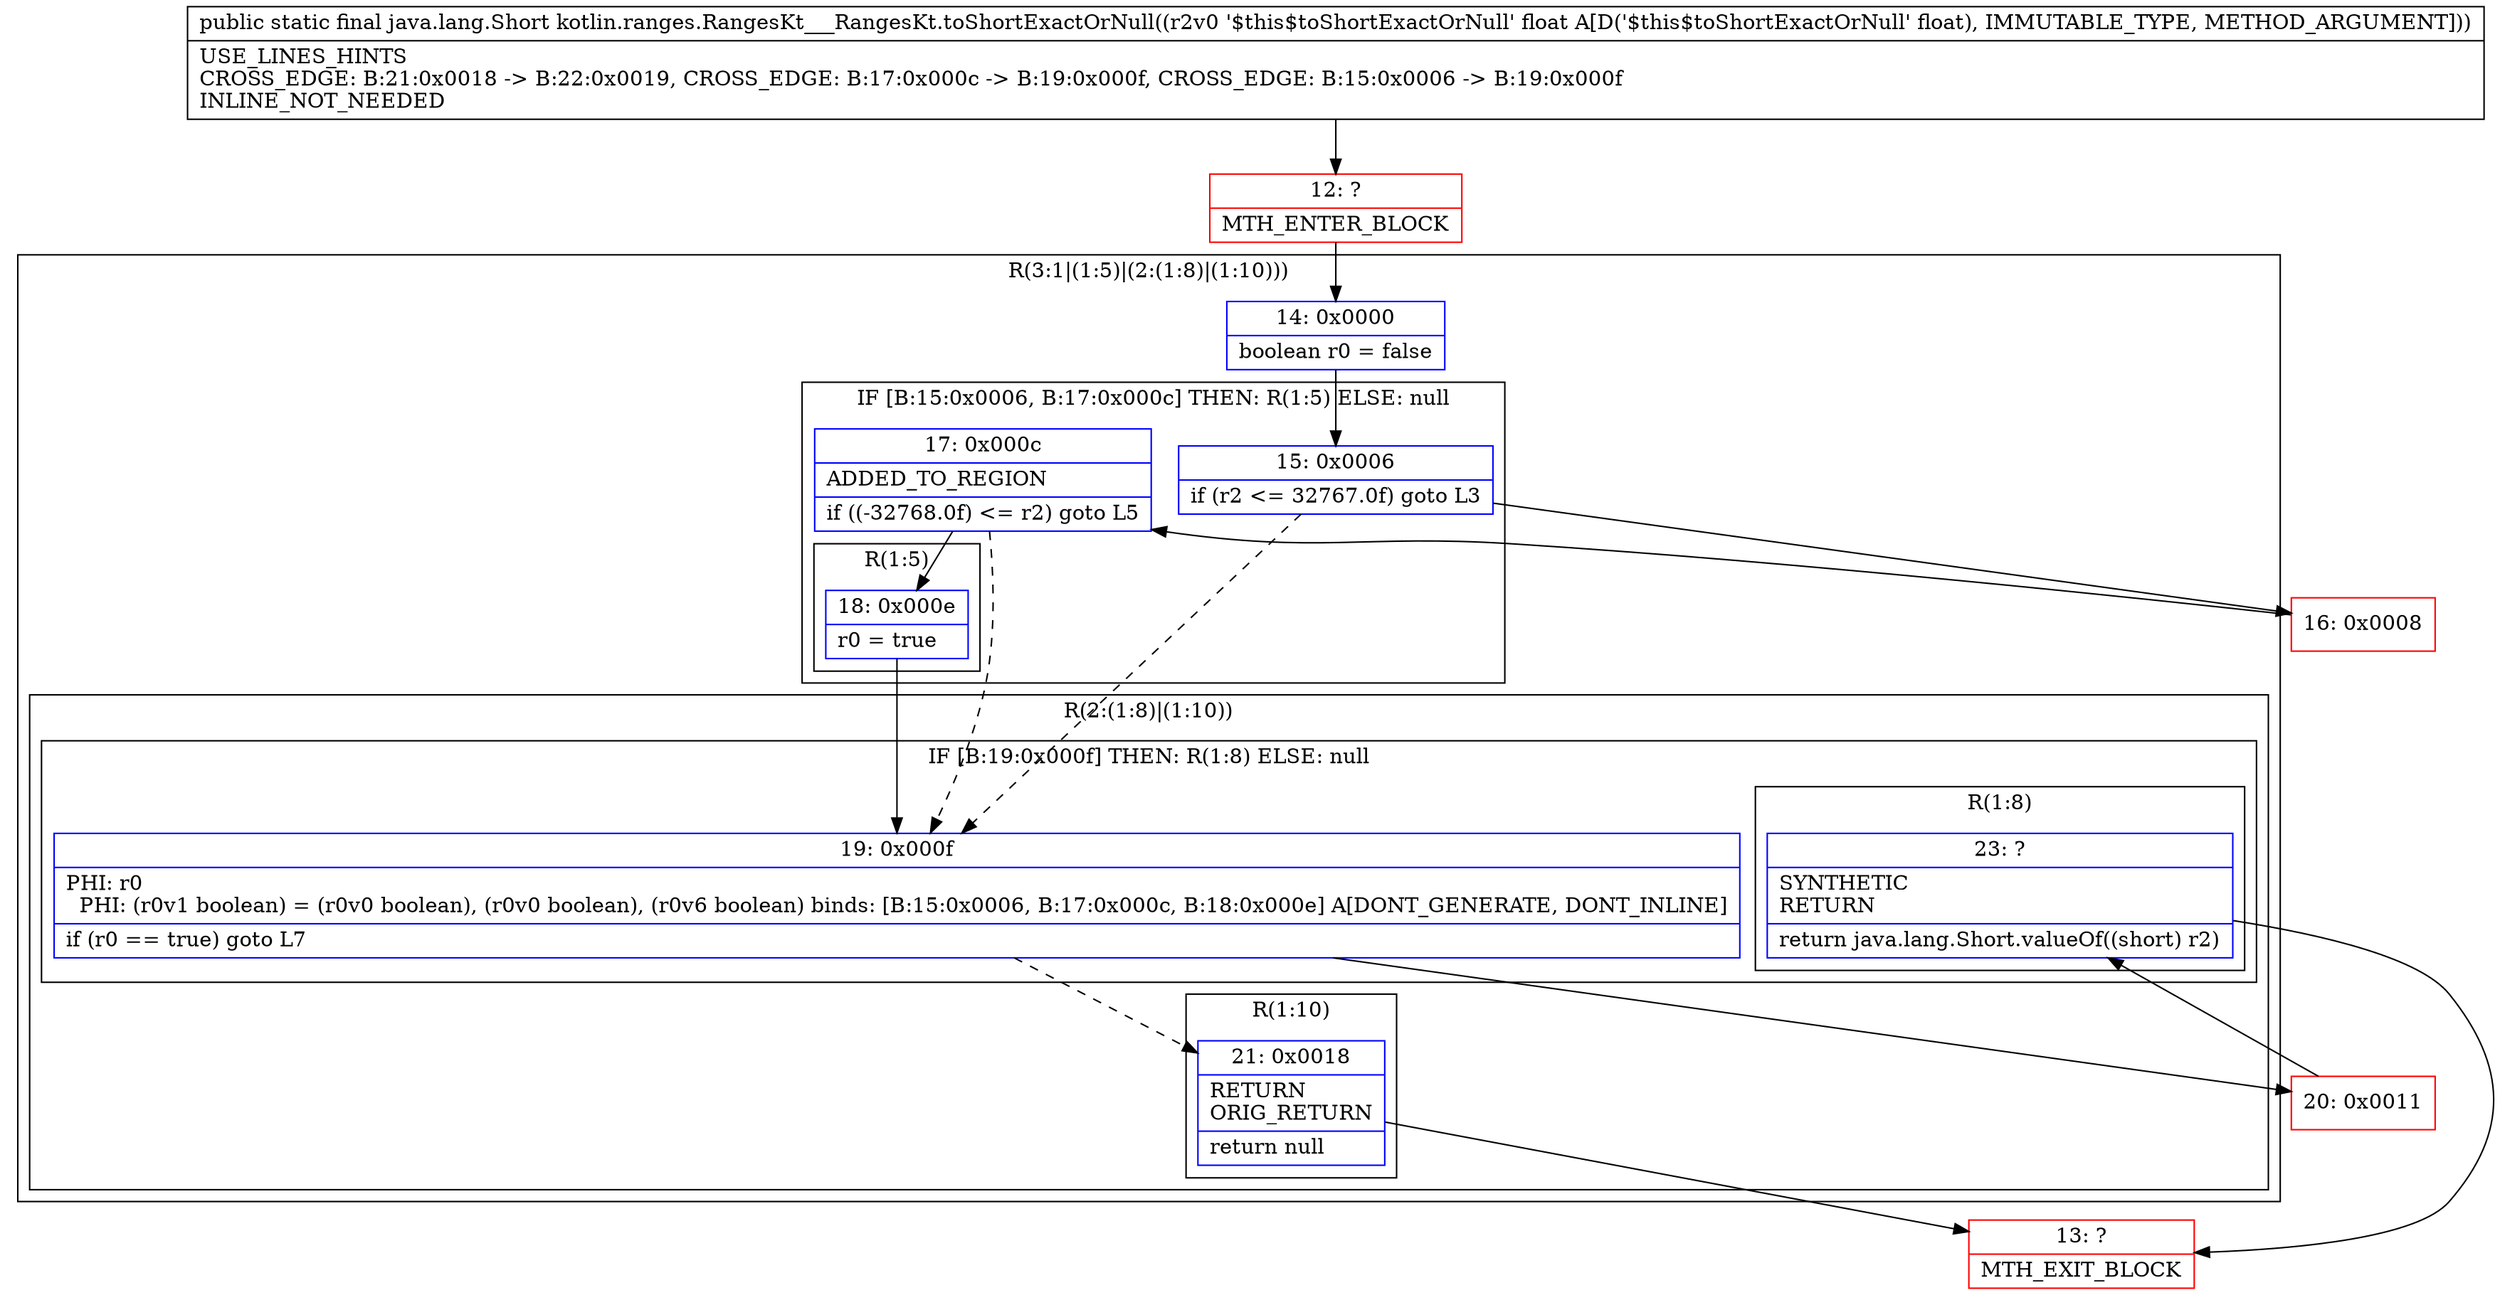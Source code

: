 digraph "CFG forkotlin.ranges.RangesKt___RangesKt.toShortExactOrNull(F)Ljava\/lang\/Short;" {
subgraph cluster_Region_1854978756 {
label = "R(3:1|(1:5)|(2:(1:8)|(1:10)))";
node [shape=record,color=blue];
Node_14 [shape=record,label="{14\:\ 0x0000|boolean r0 = false\l}"];
subgraph cluster_IfRegion_2037965113 {
label = "IF [B:15:0x0006, B:17:0x000c] THEN: R(1:5) ELSE: null";
node [shape=record,color=blue];
Node_15 [shape=record,label="{15\:\ 0x0006|if (r2 \<= 32767.0f) goto L3\l}"];
Node_17 [shape=record,label="{17\:\ 0x000c|ADDED_TO_REGION\l|if ((\-32768.0f) \<= r2) goto L5\l}"];
subgraph cluster_Region_185758764 {
label = "R(1:5)";
node [shape=record,color=blue];
Node_18 [shape=record,label="{18\:\ 0x000e|r0 = true\l}"];
}
}
subgraph cluster_Region_1564415822 {
label = "R(2:(1:8)|(1:10))";
node [shape=record,color=blue];
subgraph cluster_IfRegion_1031849737 {
label = "IF [B:19:0x000f] THEN: R(1:8) ELSE: null";
node [shape=record,color=blue];
Node_19 [shape=record,label="{19\:\ 0x000f|PHI: r0 \l  PHI: (r0v1 boolean) = (r0v0 boolean), (r0v0 boolean), (r0v6 boolean) binds: [B:15:0x0006, B:17:0x000c, B:18:0x000e] A[DONT_GENERATE, DONT_INLINE]\l|if (r0 == true) goto L7\l}"];
subgraph cluster_Region_1231558720 {
label = "R(1:8)";
node [shape=record,color=blue];
Node_23 [shape=record,label="{23\:\ ?|SYNTHETIC\lRETURN\l|return java.lang.Short.valueOf((short) r2)\l}"];
}
}
subgraph cluster_Region_1365394688 {
label = "R(1:10)";
node [shape=record,color=blue];
Node_21 [shape=record,label="{21\:\ 0x0018|RETURN\lORIG_RETURN\l|return null\l}"];
}
}
}
Node_12 [shape=record,color=red,label="{12\:\ ?|MTH_ENTER_BLOCK\l}"];
Node_16 [shape=record,color=red,label="{16\:\ 0x0008}"];
Node_20 [shape=record,color=red,label="{20\:\ 0x0011}"];
Node_13 [shape=record,color=red,label="{13\:\ ?|MTH_EXIT_BLOCK\l}"];
MethodNode[shape=record,label="{public static final java.lang.Short kotlin.ranges.RangesKt___RangesKt.toShortExactOrNull((r2v0 '$this$toShortExactOrNull' float A[D('$this$toShortExactOrNull' float), IMMUTABLE_TYPE, METHOD_ARGUMENT]))  | USE_LINES_HINTS\lCROSS_EDGE: B:21:0x0018 \-\> B:22:0x0019, CROSS_EDGE: B:17:0x000c \-\> B:19:0x000f, CROSS_EDGE: B:15:0x0006 \-\> B:19:0x000f\lINLINE_NOT_NEEDED\l}"];
MethodNode -> Node_12;Node_14 -> Node_15;
Node_15 -> Node_16;
Node_15 -> Node_19[style=dashed];
Node_17 -> Node_18;
Node_17 -> Node_19[style=dashed];
Node_18 -> Node_19;
Node_19 -> Node_20;
Node_19 -> Node_21[style=dashed];
Node_23 -> Node_13;
Node_21 -> Node_13;
Node_12 -> Node_14;
Node_16 -> Node_17;
Node_20 -> Node_23;
}

